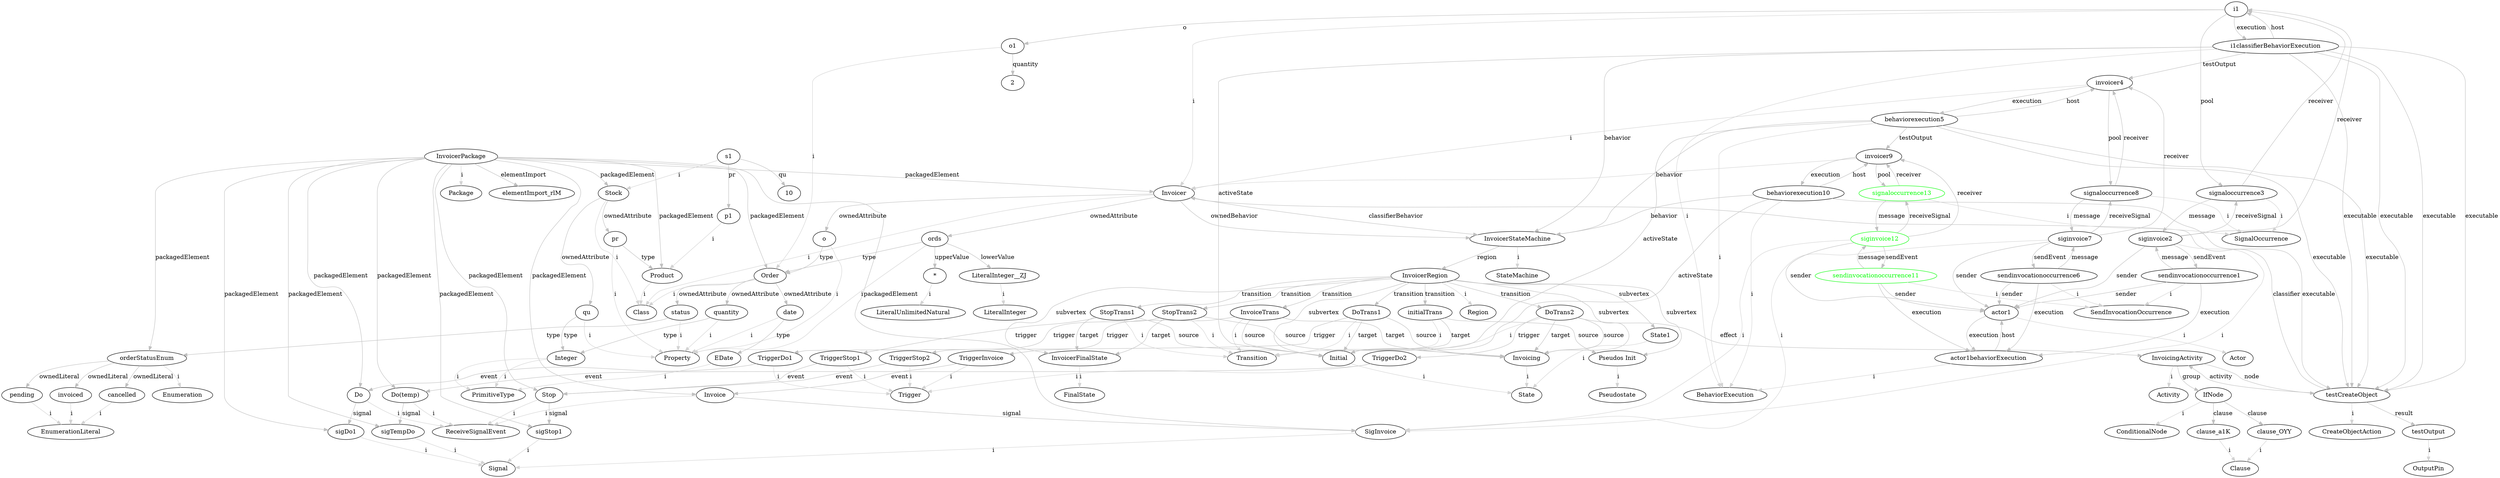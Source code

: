 digraph umlMetamodel {
	"InvoicerPackage" -> "Package" [label="i", color="lightgrey"]
	"InvoicerPackage" -> "elementImport_rlM" [label="elementImport", color="grey"]
	"InvoicerPackage" -> "Invoicer" [label="packagedElement", color="grey"]
	"Invoicer" -> "Class" [label="i", color="lightgrey"]
	"Invoicer" -> "InvoicerStateMachine" [label="classifierBehavior", color="grey"]
	"Invoicer" -> "o" [label="ownedAttribute", color="grey"]
	"o" -> "Property" [label="i", color="lightgrey"]
	"o" -> "Order" [label="type", color="grey"]
	"Invoicer" -> "ords" [label="ownedAttribute", color="grey"]
	"ords" -> "Property" [label="i", color="lightgrey"]
	"ords" -> "Order" [label="type", color="grey"]
	"ords" -> "*" [label="upperValue", color="grey"]
	"*" -> "LiteralUnlimitedNatural" [label="i", color="lightgrey"]
	"ords" -> "LiteralInteger__ZJ" [label="lowerValue", color="grey"]
	"LiteralInteger__ZJ" -> "LiteralInteger" [label="i", color="lightgrey"]
	"Invoicer" -> "InvoicerStateMachine" [label="ownedBehavior", color="grey"]
	"InvoicerStateMachine" -> "StateMachine" [label="i", color="lightgrey"]
	"InvoicerStateMachine" -> "InvoicerRegion" [label="region", color="grey"]
	"InvoicerRegion" -> "Region" [label="i", color="lightgrey"]
	"InvoicerRegion" -> "State1" [label="subvertex", color="grey"]
	"State1" -> "State" [label="i", color="lightgrey"]
	"InvoicerRegion" -> "Initial" [label="subvertex", color="grey"]
	"Initial" -> "State" [label="i", color="lightgrey"]
	"InvoicerRegion" -> "Pseudos Init" [label="subvertex", color="grey"]
	"Pseudos Init" -> "Pseudostate" [label="i", color="lightgrey"]
	"InvoicerRegion" -> "Invoicing" [label="subvertex", color="grey"]
	"Invoicing" -> "State" [label="i", color="lightgrey"]
	"InvoicerRegion" -> "InvoicerFinalState" [label="subvertex", color="grey"]
	"InvoicerFinalState" -> "FinalState" [label="i", color="lightgrey"]
	"InvoicerRegion" -> "initialTrans" [label="transition", color="grey"]
	"initialTrans" -> "Transition" [label="i", color="lightgrey"]
	"initialTrans" -> "Pseudos Init" [label="source", color="grey"]
	"initialTrans" -> "Initial" [label="target", color="grey"]
	"InvoicerRegion" -> "InvoiceTrans" [label="transition", color="grey"]
	"InvoiceTrans" -> "Transition" [label="i", color="lightgrey"]
	"InvoiceTrans" -> "Initial" [label="source", color="grey"]
	"InvoiceTrans" -> "Invoicing" [label="target", color="grey"]
	"InvoiceTrans" -> "TriggerInvoice" [label="trigger", color="grey"]
	"TriggerInvoice" -> "Trigger" [label="i", color="lightgrey"]
	"TriggerInvoice" -> "Invoice" [label="event", color="grey"]
	"InvoicerRegion" -> "DoTrans1" [label="transition", color="grey"]
	"DoTrans1" -> "Transition" [label="i", color="lightgrey"]
	"DoTrans1" -> "Invoicing" [label="source", color="grey"]
	"DoTrans1" -> "Initial" [label="target", color="grey"]
	"DoTrans1" -> "TriggerDo1" [label="trigger", color="grey"]
	"TriggerDo1" -> "Trigger" [label="i", color="lightgrey"]
	"TriggerDo1" -> "Do" [label="event", color="grey"]
	"InvoicerRegion" -> "StopTrans1" [label="transition", color="grey"]
	"StopTrans1" -> "Transition" [label="i", color="lightgrey"]
	"StopTrans1" -> "Initial" [label="source", color="grey"]
	"StopTrans1" -> "InvoicerFinalState" [label="target", color="grey"]
	"StopTrans1" -> "TriggerStop1" [label="trigger", color="grey"]
	"TriggerStop1" -> "Trigger" [label="i", color="lightgrey"]
	"TriggerStop1" -> "Stop" [label="event", color="grey"]
	"InvoicerRegion" -> "StopTrans2" [label="transition", color="grey"]
	"StopTrans2" -> "Transition" [label="i", color="lightgrey"]
	"StopTrans2" -> "Invoicing" [label="source", color="grey"]
	"StopTrans2" -> "InvoicerFinalState" [label="target", color="grey"]
	"StopTrans2" -> "TriggerStop2" [label="trigger", color="grey"]
	"TriggerStop2" -> "Trigger" [label="i", color="lightgrey"]
	"TriggerStop2" -> "Stop" [label="event", color="grey"]
	"InvoicerRegion" -> "DoTrans2" [label="transition", color="grey"]
	"DoTrans2" -> "Transition" [label="i", color="lightgrey"]
	"DoTrans2" -> "Invoicing" [label="source", color="grey"]
	"DoTrans2" -> "Invoicing" [label="target", color="grey"]
	"DoTrans2" -> "InvoicingActivity" [label="effect", color="grey"]
	"InvoicingActivity" -> "Activity" [label="i", color="lightgrey"]
	"InvoicingActivity" -> "testCreateObject" [label="node", color="grey"]
	"testCreateObject" -> "InvoicingActivity" [label="activity", color="grey"]
	"testCreateObject" -> "CreateObjectAction" [label="i", color="lightgrey"]
	"testCreateObject" -> "Invoicer" [label="classifier", color="grey"]
	"testCreateObject" -> "testOutput" [label="result", color="grey"]
	"testOutput" -> "OutputPin" [label="i", color="lightgrey"]
	"InvoicingActivity" -> "IfNode" [label="group", color="grey"]
	"IfNode" -> "ConditionalNode" [label="i", color="lightgrey"]
	"IfNode" -> "clause_OYY" [label="clause", color="grey"]
	"clause_OYY" -> "Clause" [label="i", color="lightgrey"]
	"IfNode" -> "clause_a1K" [label="clause", color="grey"]
	"clause_a1K" -> "Clause" [label="i", color="lightgrey"]
	"DoTrans2" -> "TriggerDo2" [label="trigger", color="grey"]
	"TriggerDo2" -> "Trigger" [label="i", color="lightgrey"]
	"TriggerDo2" -> "Do(temp)" [label="event", color="grey"]
	"InvoicerPackage" -> "Do" [label="packagedElement", color="grey"]
	"Do" -> "ReceiveSignalEvent" [label="i", color="lightgrey"]
	"Do" -> "sigDo1" [label="signal", color="grey"]
	"InvoicerPackage" -> "sigDo1" [label="packagedElement", color="grey"]
	"sigDo1" -> "Signal" [label="i", color="lightgrey"]
	"InvoicerPackage" -> "Do(temp)" [label="packagedElement", color="grey"]
	"Do(temp)" -> "ReceiveSignalEvent" [label="i", color="lightgrey"]
	"Do(temp)" -> "sigTempDo" [label="signal", color="grey"]
	"InvoicerPackage" -> "sigTempDo" [label="packagedElement", color="grey"]
	"sigTempDo" -> "Signal" [label="i", color="lightgrey"]
	"InvoicerPackage" -> "Stop" [label="packagedElement", color="grey"]
	"Stop" -> "ReceiveSignalEvent" [label="i", color="lightgrey"]
	"Stop" -> "sigStop1" [label="signal", color="grey"]
	"InvoicerPackage" -> "sigStop1" [label="packagedElement", color="grey"]
	"sigStop1" -> "Signal" [label="i", color="lightgrey"]
	"InvoicerPackage" -> "Invoice" [label="packagedElement", color="grey"]
	"Invoice" -> "ReceiveSignalEvent" [label="i", color="lightgrey"]
	"Invoice" -> "SigInvoice" [label="signal", color="grey"]
	"InvoicerPackage" -> "SigInvoice" [label="packagedElement", color="grey"]
	"SigInvoice" -> "Signal" [label="i", color="lightgrey"]
	"InvoicerPackage" -> "Order" [label="packagedElement", color="grey"]
	"Order" -> "Class" [label="i", color="lightgrey"]
	"Order" -> "quantity" [label="ownedAttribute", color="grey"]
	"quantity" -> "Property" [label="i", color="lightgrey"]
	"quantity" -> "Integer" [label="type", color="grey"]
	"Integer" -> "PrimitiveType" [label="i", color="lightgrey"]
	"Order" -> "date" [label="ownedAttribute", color="grey"]
	"date" -> "Property" [label="i", color="lightgrey"]
	"date" -> "EDate" [label="type", color="grey"]
	"EDate" -> "PrimitiveType" [label="i", color="lightgrey"]
	"Order" -> "status" [label="ownedAttribute", color="grey"]
	"status" -> "Property" [label="i", color="lightgrey"]
	"status" -> "orderStatusEnum" [label="type", color="grey"]
	"InvoicerPackage" -> "Stock" [label="packagedElement", color="grey"]
	"Stock" -> "Class" [label="i", color="lightgrey"]
	"Stock" -> "pr" [label="ownedAttribute", color="grey"]
	"pr" -> "Property" [label="i", color="lightgrey"]
	"pr" -> "Product" [label="type", color="grey"]
	"Stock" -> "qu" [label="ownedAttribute", color="grey"]
	"qu" -> "Property" [label="i", color="lightgrey"]
	"qu" -> "Integer" [label="type", color="grey"]
	"Integer" -> "PrimitiveType" [label="i", color="lightgrey"]
	"InvoicerPackage" -> "Product" [label="packagedElement", color="grey"]
	"Product" -> "Class" [label="i", color="lightgrey"]
	"InvoicerPackage" -> "orderStatusEnum" [label="packagedElement", color="grey"]
	"orderStatusEnum" -> "Enumeration" [label="i", color="lightgrey"]
	"orderStatusEnum" -> "pending" [label="ownedLiteral", color="grey"]
	"pending" -> "EnumerationLiteral" [label="i", color="lightgrey"]
	"orderStatusEnum" -> "invoiced" [label="ownedLiteral", color="grey"]
	"invoiced" -> "EnumerationLiteral" [label="i", color="lightgrey"]
	"orderStatusEnum" -> "cancelled" [label="ownedLiteral", color="grey"]
	"cancelled" -> "EnumerationLiteral" [label="i", color="lightgrey"]
	"i1" -> "Invoicer" [label="i", color="lightgrey"]
	"i1classifierBehaviorExecution" -> "BehaviorExecution" [label="i", color="lightgrey"]
	"i1" -> "i1classifierBehaviorExecution" [label="execution", color="grey"]
	"i1classifierBehaviorExecution" -> "i1" [label="host", color="grey"]
	"i1classifierBehaviorExecution" -> "InvoicerStateMachine" [label="behavior", color="grey"]
	"i1classifierBehaviorExecution" -> "Initial" [label="activeState", color="grey"]
	"i1" -> "o1" [label="o", color="grey"]
	"o1" -> "Order" [label="i", color="lightgrey"]
	"o1" -> "2" [label="quantity", color="grey"]
	"s1" -> "Stock" [label="i", color="lightgrey"]
	"s1" -> "p1" [label="pr", color="grey"]
	"s1" -> "10" [label="qu", color="grey"]
	"p1" -> "Product" [label="i", color="lightgrey"]
	"actor1" -> "Actor" [label="i", color="lightgrey"]
	"actor1behaviorExecution" -> "BehaviorExecution" [label="i", color="lightgrey"]
	"actor1" -> "actor1behaviorExecution" [label="execution", color="grey"]
	"actor1behaviorExecution" -> "actor1" [label="host", color="grey"]
	"sendinvocationoccurrence1" -> "SendInvocationOccurrence" [label="i", color="lightgrey"]
	"sendinvocationoccurrence1" -> "siginvoice2" [label="message", color="grey"]
	"siginvoice2" -> "sendinvocationoccurrence1" [label="sendEvent", color="grey"]
	"siginvoice2" -> "signaloccurrence3" [label="receiveSignal", color="grey"]
	"signaloccurrence3" -> "siginvoice2" [label="message", color="grey"]
	"signaloccurrence3" -> "SignalOccurrence" [label="i", color="lightgrey"]
	"siginvoice2" -> "SigInvoice" [label="i", color="lightgrey"]
	"signaloccurrence3" -> "i1" [label="receiver", color="grey"]
	"i1" -> "signaloccurrence3" [label="pool", color="grey"]
	"siginvoice2" -> "actor1" [label="sender", color="grey"]
	"sendinvocationoccurrence1" -> "actor1" [label="sender", color="grey"]
	"siginvoice2" -> "i1" [label="receiver", color="grey"]
	"sendinvocationoccurrence1" -> "actor1behaviorExecution" [label="execution", color="grey"]
	"i1classifierBehaviorExecution" -> "testCreateObject" [label="executable", color="grey"]
	"invoicer4" -> "Invoicer" [label="i", color="lightgrey"]
	"invoicer4" -> "behaviorexecution5" [label="execution", color="grey"]
	"behaviorexecution5" -> "invoicer4" [label="host", color="grey"]
	"behaviorexecution5" -> "BehaviorExecution" [label="i", color="lightgrey"]
	"behaviorexecution5" -> "InvoicerStateMachine" [label="behavior", color="grey"]
	"i1classifierBehaviorExecution" -> "invoicer4" [label="testOutput", color="grey"]
	"behaviorexecution5" -> "Initial" [label="activeState", color="grey"]
	"i1classifierBehaviorExecution" -> "testCreateObject" [label="executable", color="grey"]
	"sendinvocationoccurrence6" -> "SendInvocationOccurrence" [label="i", color="lightgrey"]
	"sendinvocationoccurrence6" -> "siginvoice7" [label="message", color="grey"]
	"siginvoice7" -> "sendinvocationoccurrence6" [label="sendEvent", color="grey"]
	"siginvoice7" -> "signaloccurrence8" [label="receiveSignal", color="grey"]
	"signaloccurrence8" -> "siginvoice7" [label="message", color="grey"]
	"signaloccurrence8" -> "SignalOccurrence" [label="i", color="lightgrey"]
	"siginvoice7" -> "SigInvoice" [label="i", color="lightgrey"]
	"signaloccurrence8" -> "invoicer4" [label="receiver", color="grey"]
	"invoicer4" -> "signaloccurrence8" [label="pool", color="grey"]
	"siginvoice7" -> "actor1" [label="sender", color="grey"]
	"sendinvocationoccurrence6" -> "actor1" [label="sender", color="grey"]
	"siginvoice7" -> "invoicer4" [label="receiver", color="grey"]
	"sendinvocationoccurrence6" -> "actor1behaviorExecution" [label="execution", color="grey"]
	"i1classifierBehaviorExecution" -> "testCreateObject" [label="executable", color="grey"]
	"behaviorexecution5" -> "testCreateObject" [label="executable", color="grey"]
	"invoicer9" -> "Invoicer" [label="i", color="lightgrey"]
	"invoicer9" -> "behaviorexecution10" [label="execution", color="grey"]
	"behaviorexecution10" -> "invoicer9" [label="host", color="grey"]
	"behaviorexecution10" -> "BehaviorExecution" [label="i", color="lightgrey"]
	"behaviorexecution10" -> "InvoicerStateMachine" [label="behavior", color="grey"]
	"behaviorexecution5" -> "invoicer9" [label="testOutput", color="grey"]
	"behaviorexecution10" -> "Initial" [label="activeState", color="grey"]
	"i1classifierBehaviorExecution" -> "testCreateObject" [label="executable", color="grey"]
	"behaviorexecution5" -> "testCreateObject" [label="executable", color="grey"]
	"behaviorexecution10" -> "testCreateObject" [label="executable", color="grey"]
	"sendinvocationoccurrence11" -> "SendInvocationOccurrence" [label="i", color="lightgrey"]
	"sendinvocationoccurrence11" [color="green", fontcolor="green"]
	"sendinvocationoccurrence11" -> "siginvoice12" [label="message", color="grey"]
	"sendinvocationoccurrence11" [color="green", fontcolor="green"]
	"siginvoice12" [color="green", fontcolor="green"]
	"siginvoice12" -> "sendinvocationoccurrence11" [label="sendEvent", color="grey"]
	"siginvoice12" [color="green", fontcolor="green"]
	"sendinvocationoccurrence11" [color="green", fontcolor="green"]
	"siginvoice12" -> "signaloccurrence13" [label="receiveSignal", color="grey"]
	"siginvoice12" [color="green", fontcolor="green"]
	"signaloccurrence13" [color="green", fontcolor="green"]
	"signaloccurrence13" -> "siginvoice12" [label="message", color="grey"]
	"signaloccurrence13" [color="green", fontcolor="green"]
	"siginvoice12" [color="green", fontcolor="green"]
	"signaloccurrence13" -> "SignalOccurrence" [label="i", color="lightgrey"]
	"signaloccurrence13" [color="green", fontcolor="green"]
	"siginvoice12" -> "SigInvoice" [label="i", color="lightgrey"]
	"siginvoice12" [color="green", fontcolor="green"]
	"signaloccurrence13" -> "invoicer9" [label="receiver", color="grey"]
	"signaloccurrence13" [color="green", fontcolor="green"]
	"invoicer9" -> "signaloccurrence13" [label="pool", color="grey"]
	"signaloccurrence13" [color="green", fontcolor="green"]
	"siginvoice12" -> "actor1" [label="sender", color="grey"]
	"siginvoice12" [color="green", fontcolor="green"]
	"sendinvocationoccurrence11" -> "actor1" [label="sender", color="grey"]
	"sendinvocationoccurrence11" [color="green", fontcolor="green"]
	"siginvoice12" -> "invoicer9" [label="receiver", color="grey"]
	"siginvoice12" [color="green", fontcolor="green"]
	"sendinvocationoccurrence11" -> "actor1behaviorExecution" [label="execution", color="grey"]
	"sendinvocationoccurrence11" [color="green", fontcolor="green"]
}
